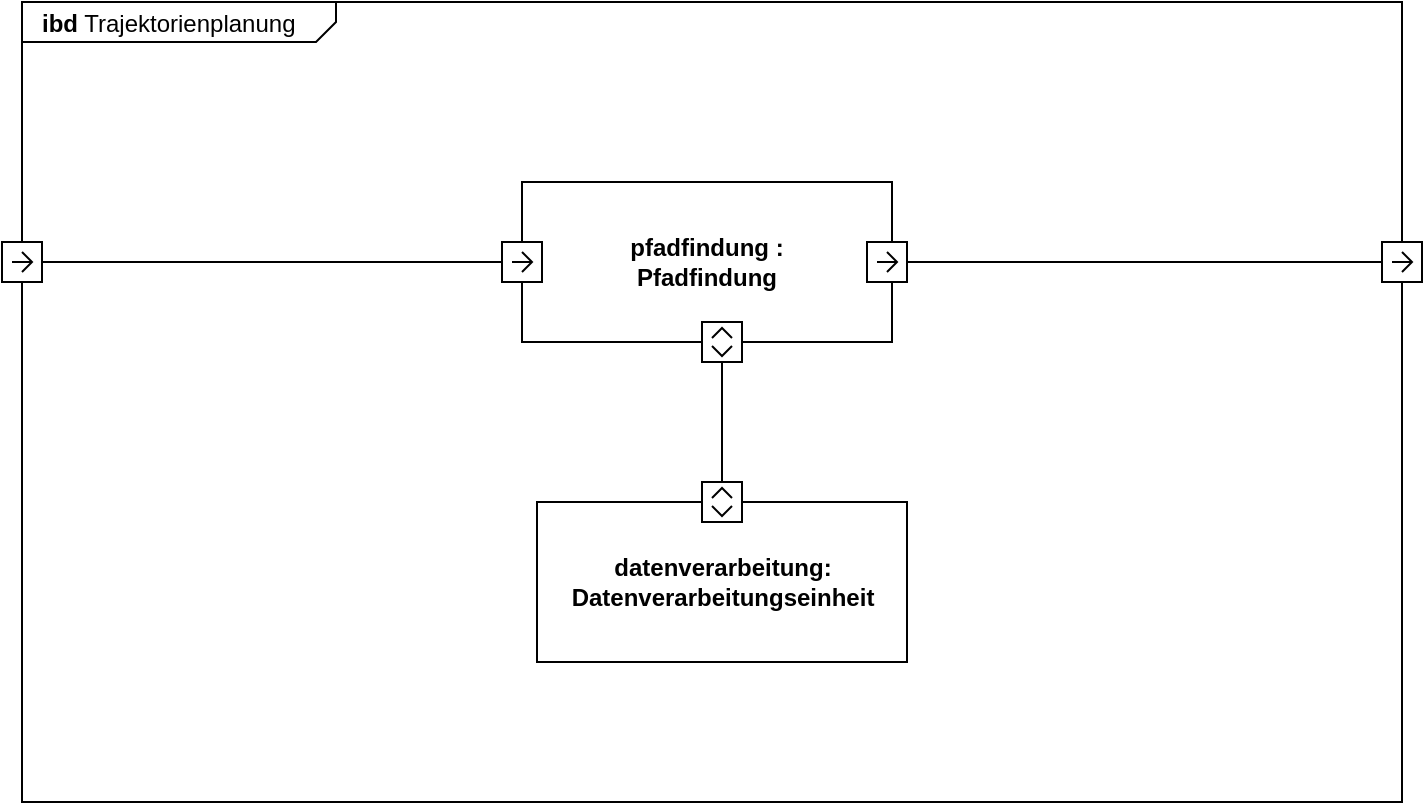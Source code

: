 <mxfile version="22.1.5" type="device">
  <diagram name="Page-1" id="VcEldbE40SIkFAcgv00z">
    <mxGraphModel dx="1002" dy="711" grid="1" gridSize="10" guides="1" tooltips="1" connect="1" arrows="1" fold="1" page="1" pageScale="1" pageWidth="850" pageHeight="1100" math="0" shadow="0">
      <root>
        <mxCell id="0" />
        <mxCell id="1" parent="0" />
        <mxCell id="SKhvwn-lRZItN7kT1ohc-1" value="&lt;p style=&quot;margin:0px;margin-top:4px;margin-left:10px;text-align:left;&quot;&gt;&lt;b&gt;ibd&lt;/b&gt;   Trajektorienplanung&lt;/p&gt;" style="html=1;shape=mxgraph.sysml.package;labelX=157.42;align=left;spacingLeft=10;html=1;overflow=fill;whiteSpace=wrap;recursiveResize=0;" vertex="1" parent="1">
          <mxGeometry x="70" y="110" width="690" height="400" as="geometry" />
        </mxCell>
        <mxCell id="SKhvwn-lRZItN7kT1ohc-14" value="datenverarbeitung:&lt;br&gt;Datenverarbeitungseinheit" style="strokeColor=inherit;fillColor=inherit;gradientColor=inherit;shape=rect;html=1;fontStyle=1;whiteSpace=wrap;align=center;" vertex="1" parent="1">
          <mxGeometry x="327.5" y="360" width="185" height="80" as="geometry" />
        </mxCell>
        <mxCell id="SKhvwn-lRZItN7kT1ohc-18" value="" style="verticalAlign=bottom;html=1;endArrow=none;edgeStyle=orthogonalEdgeStyle;rounded=0;entryX=0;entryY=0.5;entryDx=0;entryDy=0;exitX=0.5;exitY=0;exitDx=0;exitDy=0;exitPerimeter=0;" edge="1" parent="1" source="SKhvwn-lRZItN7kT1ohc-32" target="SKhvwn-lRZItN7kT1ohc-30">
          <mxGeometry relative="1" as="geometry">
            <mxPoint x="150" y="270" as="sourcePoint" />
            <mxPoint x="330" y="234.375" as="targetPoint" />
          </mxGeometry>
        </mxCell>
        <mxCell id="SKhvwn-lRZItN7kT1ohc-28" value="" style="verticalAlign=bottom;html=1;endArrow=none;edgeStyle=orthogonalEdgeStyle;rounded=0;exitX=0.5;exitY=0;exitDx=0;exitDy=0;entryX=0;entryY=0.5;entryDx=0;entryDy=0;" edge="1" parent="1" target="SKhvwn-lRZItN7kT1ohc-27">
          <mxGeometry relative="1" as="geometry">
            <mxPoint x="80" y="240" as="sourcePoint" />
            <mxPoint x="370" y="240" as="targetPoint" />
          </mxGeometry>
        </mxCell>
        <mxCell id="SKhvwn-lRZItN7kT1ohc-27" value="" style="html=1;shape=mxgraph.sysml.port;sysMLPortType=flowN;rotation=90;" vertex="1" parent="1">
          <mxGeometry x="60" y="230" width="20" height="20" as="geometry" />
        </mxCell>
        <mxCell id="SKhvwn-lRZItN7kT1ohc-30" value="pfadfindung :&lt;br style=&quot;border-color: var(--border-color);&quot;&gt;Pfadfindung" style="strokeColor=inherit;fillColor=inherit;gradientColor=inherit;shape=rect;html=1;fontStyle=1;whiteSpace=wrap;align=center;" vertex="1" parent="1">
          <mxGeometry x="320" y="200" width="185" height="80" as="geometry" />
        </mxCell>
        <mxCell id="SKhvwn-lRZItN7kT1ohc-29" value="" style="html=1;shape=mxgraph.sysml.port;sysMLPortType=doubleH;rotation=90;" vertex="1" parent="1">
          <mxGeometry x="410" y="270" width="20" height="20" as="geometry" />
        </mxCell>
        <mxCell id="SKhvwn-lRZItN7kT1ohc-31" value="" style="html=1;shape=mxgraph.sysml.port;sysMLPortType=doubleH;rotation=90;" vertex="1" parent="1">
          <mxGeometry x="410" y="350" width="20" height="20" as="geometry" />
        </mxCell>
        <mxCell id="SKhvwn-lRZItN7kT1ohc-33" value="" style="html=1;shape=mxgraph.sysml.port;sysMLPortType=flowN;rotation=90;" vertex="1" parent="1">
          <mxGeometry x="492.5" y="230" width="20" height="20" as="geometry" />
        </mxCell>
        <mxCell id="SKhvwn-lRZItN7kT1ohc-34" value="" style="verticalAlign=bottom;html=1;endArrow=none;edgeStyle=orthogonalEdgeStyle;rounded=0;entryX=0.5;entryY=1;entryDx=0;entryDy=0;exitX=0.5;exitY=0;exitDx=0;exitDy=0;exitPerimeter=0;entryPerimeter=0;" edge="1" parent="1" source="SKhvwn-lRZItN7kT1ohc-27" target="SKhvwn-lRZItN7kT1ohc-32">
          <mxGeometry relative="1" as="geometry">
            <mxPoint x="80" y="240" as="sourcePoint" />
            <mxPoint x="320" y="240" as="targetPoint" />
          </mxGeometry>
        </mxCell>
        <mxCell id="SKhvwn-lRZItN7kT1ohc-32" value="" style="html=1;shape=mxgraph.sysml.port;sysMLPortType=flowN;rotation=90;" vertex="1" parent="1">
          <mxGeometry x="310" y="230" width="20" height="20" as="geometry" />
        </mxCell>
        <mxCell id="SKhvwn-lRZItN7kT1ohc-36" value="" style="verticalAlign=bottom;html=1;endArrow=none;edgeStyle=orthogonalEdgeStyle;rounded=0;entryX=0.5;entryY=1;entryDx=0;entryDy=0;exitX=0.5;exitY=0;exitDx=0;exitDy=0;exitPerimeter=0;entryPerimeter=0;" edge="1" parent="1" source="SKhvwn-lRZItN7kT1ohc-38" target="SKhvwn-lRZItN7kT1ohc-38">
          <mxGeometry relative="1" as="geometry">
            <mxPoint x="570" y="239.5" as="sourcePoint" />
            <mxPoint x="800" y="239.5" as="targetPoint" />
          </mxGeometry>
        </mxCell>
        <mxCell id="SKhvwn-lRZItN7kT1ohc-37" value="" style="verticalAlign=bottom;html=1;endArrow=none;edgeStyle=orthogonalEdgeStyle;rounded=0;entryX=0;entryY=0.5;entryDx=0;entryDy=0;exitX=1;exitY=0.5;exitDx=0;exitDy=0;exitPerimeter=0;entryPerimeter=0;" edge="1" parent="1" source="SKhvwn-lRZItN7kT1ohc-29" target="SKhvwn-lRZItN7kT1ohc-31">
          <mxGeometry relative="1" as="geometry">
            <mxPoint x="560" y="320" as="sourcePoint" />
            <mxPoint x="790" y="320" as="targetPoint" />
          </mxGeometry>
        </mxCell>
        <mxCell id="SKhvwn-lRZItN7kT1ohc-39" value="" style="verticalAlign=bottom;html=1;endArrow=none;edgeStyle=orthogonalEdgeStyle;rounded=0;entryX=0.5;entryY=1;entryDx=0;entryDy=0;exitX=0.5;exitY=0;exitDx=0;exitDy=0;exitPerimeter=0;entryPerimeter=0;" edge="1" parent="1" source="SKhvwn-lRZItN7kT1ohc-33" target="SKhvwn-lRZItN7kT1ohc-38">
          <mxGeometry relative="1" as="geometry">
            <mxPoint x="513" y="240" as="sourcePoint" />
            <mxPoint x="800" y="239.5" as="targetPoint" />
          </mxGeometry>
        </mxCell>
        <mxCell id="SKhvwn-lRZItN7kT1ohc-38" value="" style="html=1;shape=mxgraph.sysml.port;sysMLPortType=flowN;rotation=90;" vertex="1" parent="1">
          <mxGeometry x="750" y="230" width="20" height="20" as="geometry" />
        </mxCell>
      </root>
    </mxGraphModel>
  </diagram>
</mxfile>
